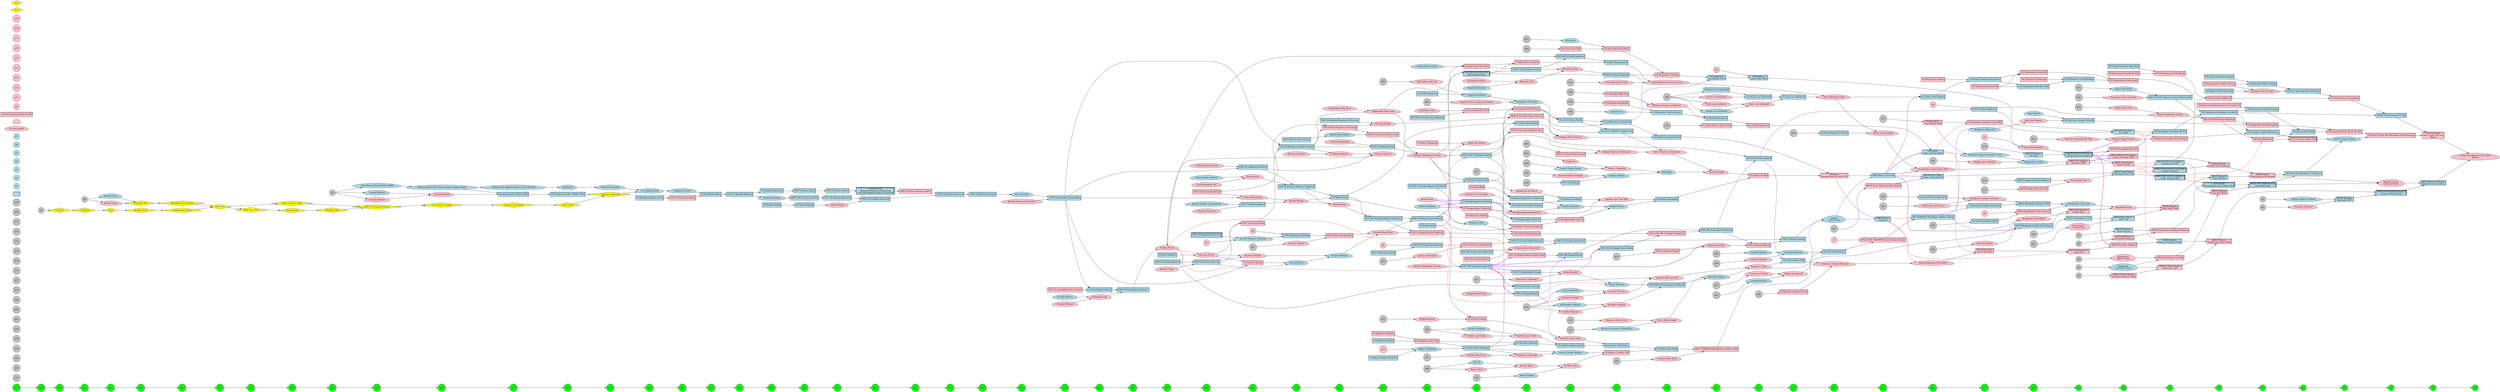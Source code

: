 # http://www.graphviz.org/content/cluster

digraph G {

rankdir=LR;


node [style = filled, fillcolor=green, shape = circle]
 g0; g1; g2; g3; g4; g5; g6; g7; g8; g9;
g10;g11;g12;g13;g14;g15;g16;g17;g18;g19;
g20;g21;g22;g23;g24;g25;g26;g27;g28;g29;
g30;g31;g32;g33;g34;g35;g36;g37;g38;g39;
g40;g41;g42;g43;g44;g45;g46;g47;g48;g49;
g50;g51;g52;g53;g54;g55;g56;g57;g58;g59;
g60;




node [style = filled, fillcolor=grey, shape=circle]

k0;k1;k2;k3;k4;k5;k6;k7;k8;k9
k10;k11;k12;k13;k14;k15;k16;k17;k18;k19
k20;k21;k22;k23;k24;k25;k26;k27;k28;k29
k30;k31;k32;k33;k34;k35;k36;k37;k38;k39
k40;k41;k42;k43;k44;k45;k46;k47;k48;k49
k50;k51;k52;k53;k54;k55;k56;k57;k58;k59
k60;k61;k62;k63;k64;k65;k66;k67;k68;k69
k70;k71;k72;k73;k74;k75;k76;k77;k78;k79



node [style = filled, fillcolor=lightblue, shape=box3d];

doc   [label="CH Sunnydale \nDoc Holiday 1975";];
tig   [label="CH Finlair \nTiger of Stone Ridge"];
sea   [label="ENGCH Stargus \nSea King"];
bravo [label="AMCH Bravo \nStarbuck"];
fame  [label="AMCH Stone Ridge \nFame of Fireside CD"];
scots [label="AMCH ENGCH BIS Florac \nKing of Scots at Stargus", style="filled,bold"];
tnt   [label="AMCH Harrington's T'N'T"];

man   [label="CH Brisline's \nLady's Man 1981"];
fly   [label="AMCH Stone Ridge \nFairewood Flyer CD"];
spec  [label="AMCH Brisline's \nHouse Special"];

lad [label="AMCH Devonshire's \nCeltic Lad"];

intl [label="CH (US) Terrydale's \nInt'l Affair"];
leg [label="AMCH BIS BISS Greenfield's \nCeltic Legend 1999", style="filled,bold"];

jack [label="AMCH CANCH Greenfield's \nCaptain Jack 1997"];
fan [label="AMCH ITCH ENGCH Greenfield \nCaptain Fantastic", style="filled,bold"];
thief [label="AMCH Reydale \nPrince of Thieves 1995"];
pride [label="GCH CH BIS \nDevonshire's Celtic Pride 2003", style="filled,bold"];
war [label="AMCH Rangel's \nCeltic Warrior"];
raf [label="AMCH Tatinejos \nRaphaello 2007"];
luke [label="AMCH, BIS, BISS Stirling \nCool Hand Luke", style="filled,bold"];
prin [label="AMCH GCH Reydaleterrydale \nPrince of Persia 2010", style="filled,bold"];
gats [label="AMCH ReydaleTerrydale \nRangel the Great Gatsby"];

jer [label="Ch Jerilee's Jumping Jericho"];
earl [label="Ch Geoffrey Earl of Stratford"];
hench [label="Ch Barbate Henchman"];
pant [label="ENGCH Jokyl Gallipants"];
sic [label="ENGCH Siccawei Galliard"];
flam [label="ENG AM Ch Bengal Flamboyant"]
bul [label="ENG AM Bengal Buldeo"];

fast [label="INTL ENG Ch Bengal Fastnet"];
mow [label="ENG Ch Bengal Mowgli"];
sah [label="ENG SW Ch Bengal Brulyn Sahib"];
kres [label="ENG Ch Bengal Kresent Brave"];

gun [label="ENG AM Ch Bengal Gunga Din"];
blad [label="ENG AM Ch Bengal Bladud of Harham"];
briar [label="ENG Ch Mayjack Briar"];
cour [label="INTL ENG Ch Clee Courtier"];
mrbig [label="GCHB CH Victorianne Mr. Big"];
pho [label="ENG Ch Riverina Siccawei Phoebus"];

grit [label="AMCH Bravo True Grit"];
tarq [label="ENG Ch Bengal Tarquin"];
lanc [label="ENG Ch Siccawei Lancastrian"];
ram [label="ENG Ch Siccawei Kings Ramsom"];
opt [label="ENG AM CAN Ch Optimist of Mynair"];
tyc [label="ENG Ch Siccawei Tycoon"];
ston [label="Ch Love's Stoney Burke"];
rrog [label="Ch Talyn's River Rogue"];
sabu [label="Ch Bengal Sabu"];


eddy [label="ENG AM Ch Siccawei Eddystone"];
chal [label="Ch Town Girl's Challenge"];
excal [label="Ch Barbate Excaliber"];
gabr [label="Ch Love's Gabriel of Coppercrest"];


styc [label="ENG Ch Searchlight Tycoon"];
dipl [label="ENG Ch Bengal Colliepriest Diplomat"];
bart [label="ENG Ch Barton of Burdale"];
stru [label="ENG Ch Searchlight Trubadore "];
storm [label="ENG Ch Colliepriest Stormer"];
wjam [label="ENG Ch Westhay Jamus"];
reun [label="ENG Ch Riverina Reunion"];
sdef [label="Ch Searchlight Defiance"];
apol [label="ENG Ch Rural Wyrewood Apollo"];
wall [label="ENG Ch Westhay Alliance"];
rdef [label="Ch Rural Defiance"];
bbon [label="INTL Ch Brineland Bonnie Boy" style="filled,bold"];
tweed [label="ENG Ch Riverina Tweedsbairn"];
twee [label="ENG Ch Riverina Tweed"];

smon [label="AM CAN Ch Aireline Star Monarch"];
bfly [label="Ch Bengal Flyer"];
mand [label="ENG Ch Riverina Mandarin of Siccawei"];
fere [label="Ch Bilmar Bengal Fere of Barbate"];
eben [label="Ch Wraggletaggle Ebenezer"];
grem [label="Ch Dandyaire Cinnabar Gremlin"];
check [label="Ch Wraggletaggle Checkmate"];
ruffo [label="INTL Ch Ruff-out"];
lepr [label="Ch Bengal Leprechaun"];
rroad [label="AMCH Coppercrest Red Roadster "];


ksam [label="Ch Kiryat Sampson's Tartan"];
hper [label="CH Evermay's High Performance"];
maxo [label="CH Timberwyck Maximum Overdrive"];
serter [label="CH Serendipity Terrydale HK X-F"];
that [label="BIS CH (AUST) Stanstead That'll Do for Jokyl"];
dddan [label="AMCH Blackjack's Double Down Danny"];
msam [label="AM CHAMPION Blackjack's Mighty Samson"];
ejfl [label="Ch Ernie's Jack Flash"];
bsil [label="AMCH Blackjack's Silencer 1991"];
bma [label="Ch Blackjack's Mighty Adversary"];
mako [label="Ch Finlair Scottshire Mako"];
odev [label="Ch Sunnydale's Osage Devil"];
jsup [label="ENG Ch Jokyl's Superior"];
abern [label="Ch Airewire's Big Ernie "];
sshad [label="Ch Hartill's Sundown Shad"];
lkrisp [label="NZ Ch Loudwell Krisp "];
kung [label="Ch Briardale Kung Fu"];
adonis [label="Ch Turith Adonis 1978"];
chbr [label="Ch Briardale's Charlie Brown "];
gluck [label="Ch Colon von Glückwold"];

thpl [label="Ch Thunder's Playboy"];
svgluck [label="Ch Sherry von Glückwold"];

jsupm [label="Ch Jokyl Supermaster"];
jsple [label="ENG Ch Jokyl Space Leader"];
figaro [label="ENG AM CAN GER DUTC\nJokyl Bengal Figaro" style="filled,bold"];

patr [label="Ch Patrick von Glückwald"];
jsuperman [label="ENG AM Ch Jokyl Superman"];
bskip [label="SO AFR Ch Bengal Skipper of Limebell"];
topnot [label="Ch Hilltop's Rocky Top Notch"];
hplay [label="Ch Hatdale's Playboy"];
ltamer [label="Ch Studio Liontamer"];
atoppa [label="ENG Ch Berrycroft Atoppa"];
waris [label="ENG Ch Waycon Aristocrat"];
staris [label="ENG Ch Stockfield Aristocrat"];
mmand [label="ENG Ch Matador Mandarin"];
ccour [label="INTL ENG Ch Clee Courtier"];

warl [label="INTL ENG CH\nWarland Protector of Shelterock\n1933 WESTMINSTER BEST IN SHOW" style="filled,bold" penwidth=2];
wanch [label="ENG Ch Wrose Anchor"];
wcar [label="ENG Ch Wrose Cargo"];
wwat [label="Ch Warland Waterman"];
wwhat [label="ENG Ch Warland Whatnot"];
wdit [label="ENG Warland Ditto"];
rroya [label="Ch Rhosddu Royalist (1913)"];
sswiv [label="CH Soudan Swiveller 150891 1910"];
elmon [label="Elruge Monarch 144512 1904"];
ibrig [label="Ch Ileene Brigand"];
mespot [label="Ch Mespot Tinker"];
chub [label="CH Tierra De Churubusco Y Chubasco"];
gburn [label="CH Cripple Creek George Burns"];
cbrk [label="CH Gatewood Curcuit Breaker"];
wbcody [label="CH Timberwyck Wild Bill Cody"];
vjprime [label="CH Vict' Anne Jalynaire Primetime"];
jleap [label="CH Joval Leap Of Faith"]
kunite [label="CH Keystone's United We Stand"]
yatas [label="CH Oak Grove Yatasto Of Joval"]
smman [label="CH Finlair Scottshire Main Man"];
httig [label="CH Moraine Hold That Tiger"];
jdalc [label="CH Jalynaire Dallas Cowboy"];
tscow [label="CH Tartan Scottshire Cowboy"];

ttrang [label="Ch Tartan Texas Ranger"];
yyy [label=""]
yyy [label=""]
yyy [label=""]


node [shape=egg]
hit   [label="Blackheath's Direct Hit"];
kid [label="Spindletop \nNew Kid In Town"];
dante [label="Stargus Dante in Treboss"];
comet [label="Bengal\nTurith Comet"];

nob [label="Walnut King Nobbler"];
lea [label="Bengal Leander"];
dict [label="Dovedale Dictator"];
bdan [label="Barbate Dante"];
hobo [label="King Hobo"];
baha [label="Brulyn Baha'dur"];

eyec [label="Mynair Eyecatcher of Wellington"];
sran [label="Siccawei Ransom"];
duff [label="Siouxaire's Chief Duff"];
chor [label="Barbate Chorister"];
staff [label="Sargent Staff Art"];

marq [label="Siccawei Marquis"];
jest [label="Siccawei Jester"];
marb [label="Lineside Marquis of Burdale"];
rpal [label="Rural Paladin of Joreen"];
nobb [label="Raimon Nobbler of Noremarsh"];
smasc [label="Siccawei Mascot"];
idom [label="Indomitable of Mynair"];
cbrand [label="Coppercrest Brandy"];
blitz [label="Hilltop's Blitzkrieg"];
roor [label="Turner's Ringo Oorang"];

jona [label="Waggin-Aire's Jonah"];
drum [label="Terrydale's Admiral Drummer 1984"];
awing [label="Joval on Angel's Wings"];
jluck [label="Jokyl Lucky Strike"];
dblth [label="Emery's Double Thunder"];
btin [label="Bengal Tindale"];
lbat [label="Loudwell Battleship"];
lmay [label="Loudwell Mayboy"];
ldand [label="Loudwell Dandino"];
lute [label="Lionheart Ute"];
hiten [label="Hi-Tension"];
sena [label="Stanbrook Senator"];

turkcav [label="Turkish Rural Cavalier"];
ahall [label="Aireline Hallmark"];
chvg [label="Charles von Glückwald"];
jer4 [label="Jerry IV"];
hshad [label="Hartill's Shadrack"];
saris [label="Solo Aristocrat"];
wroy [label="Wadsworth Royalist"];
requi [label="Requisition"];
mrollo [label="Midland Rollo (Midland Royal x Floral Wreath)"];
mroyal[label="Midland Royal [Colne Master Royal x Madam Briar]"];
coinmst [label="Colne Master Royal 093908 vXXIII"];

cdict [label="Cragsman Dictator"];

crking [label="Ch Cragsman King"];
airguess [label="Airedale Guess"]


cmonarq [label="Clonmel Monarque"];
clonbed [label="Clonmel Bedrock"];
jwiz [label="Jokyl Wizard"];

bjringo [label="BlackJack's Ringo Star"];
yyy [label=""];
yyy [label=""];




node [shape=circle];
b1
b2
b3
b4
b5
b6
b7


node [fillcolor=pink shape=egg];

willow [label="Fernwood's Words of Love 2020\n'Willow'"];

flor [label="Florac Bruichladdich"];
ford [label="Stone Ridge Ford"];
rose [label="Devonshire's \nCountry Rose"];
blaze [label="Spindletop's \nBlaze of Glory"];
sirus [label="Blackheath Sirus"];
tat [label="Tatinejos Galactica"];
steel [label="Rangel's Tierra \nLady L of Steele"];
flin [label="Flintkote River Princess"];
brand [label="Borick's Brandy"];

fir [label="Bengal Chippinghey Fircone"];
thun [label="Bengal Thunder Bird"];
psy [label="Suliston Psyche"];
brim [label="Brulyn Brimful"];
mod [label="Kresent Model Maid"];
loam [label="Chippinghey Deep Loam"];
prel [label="Prelude of Turith"];
afr [label="Siccawei African Violet"];
jess [label="Siccawei Jess's Postscript"];
bee [label="Bengal Honey Bee"];
perf [label="Scat's Perfect Angel"];
qe2 [label="Siccawei Q E Too"];
well [label="Barbate Fare Thee Well"];
shan [label="Tam O'Shanter of Indianaire"];
cfir [label="Bengal Chippinghey Fircone"];
sal [label="Bengal Salena"];
trink [label="Katrinka of Mynair"];
gem [label="Ranmaeu Perfect Gem"];
misch [label="Mischief of Trubadore"];
melo [label="Mendip Melody"];
iol [label="Siccawei Iolanthe "];
tzyg [label="Kresent Tzygone"];
svic [label="Siccawei Victoria"];
rrev [label="Rural Reverie"];
noir [label="Noire of Hawthorne"];
pres [label="Siccawei Preses"];
wgil [label="Wraysdale Gilly"];
bleaf [label="Colliepriest Brown Leaf"];
remme [label="Rural Remember Me"];
souv [label="Westhay Souvenier"];
rvog [label="Riverina Vogue "];
cjack [label="Cummock Jacqueline"];
bros [label="Chippinghey Briar Rose"];

swisd [label="Siccawei Wisdom"];
ssoli [label="Suliston Solitaire"];
excl [label="Riverina Exculsive"];

sfire [label="Siccawei Firelight"];
betc [label="Talyn's You Betcha"];
sros [label="Siccawei Rosalie"];
tsam [label="Turner's Samantha"];
joy [label="Joyeuse of Siccawei"];
janr [label="Siccawei Janryn"];
slady [label="Scatterfoot Lady"];
asyo [label="Barbate As You Like It"];
wrind [label="Wraggletaggle Independence"];
fino [label="Finola of Mynair"];
ppep [label="Pilgrim Princess Pepper of Glenties"];
sund [label="Patsili Sundown Serenade"];
chap [label="Chaparral"];
pprin [label="Pilgrim Princess of Indianaire"];

babe [label="Serendipity's Classy Babe 1983"];
beka [label="Waggin-Aire's Rebekah"];

glorq [label="Tartan Glory of Quint"];
hey [label="Bryn Hafod Hey Penny"];


mprom [label="Moraine Magic Promise"];
gdream [label="Ginger Dreamtime at Jokyl"];
nice [label="Stanstead That'll Do Nicely"];
xmas [label="Ginger Xmas Carol"];

silkt [label="Moraine Fairewood Silk Tiger"];
bwild [label="Blackheath's Wild Thing"];
jackio [label="Santeric Jackie-O"];

wwisp [label="Starmist Wilo' Wisp"];
ggrac [label="Blackjack's Goodness Gracious "];
agrac [label="Chado's Airs and Graces"];
blprom [label="Moraine Britelites N'Promises"];
mpr [label="Ch Moraine Promise Returned"];

agsnap [label="Airewire Ginger Snap"];
fwkat [label="Far West Katy"];
dwind [label="Briardale Duchess of Windsor"];
creme [label="Bryn Haford Creme de la Creme"];

hlucpr [label="Hartill's Lucy's Pride"];
sbab1 [label="Skeeter Babe I"];
sbab0 [label="Skeeter Babe"];

thll [label="Thunder's Lucky Lady"];
deli [label="Delilah of Loudwell"];
lbout [label="Loudwell Boutiful "];
cchil [label="Countess of Chilam"];
fvgluck [label="Fanny von Glückwold"];
pag [label="Pentragon Avant Garde"];
klat [label="Kenlucky Latona"];
klulu [label="Kenlucky Lulu"];
hheir [label="Huntholme Heiress"];
catr [label="Catrin von Gluckwald"];
forcin [label="Dandyaire For Cinnabar "];
aruth [label="Aireline Ruth"];
rvg [label="Rivie von Glückwald"];
bkat [label="Bengal Katerina"];
brlou [label="Hartill's Breezy Lou"];
hlulo [label="Hartill's Lucy Louise "];

apley [label="Taffy Apple of My Eye"];
pict [label="Wyrewood Siccawei Pictorial "];
airjen [label="Airedale Jenny"]

clonres [label="Clonmel Reseda"];
clonphi [label="Clonmel Philimes"];
glwen [label="Gleeful Wendy"];

ovita [label="Oak Grove Vitamin"];
hotig [label="Jalynaire Hold On Tiger"]
xxx [label=""];
xxx [label=""];
xxx [label=""];




node [shape=box3d]

lov [label="CH Briardale's \nLov Elegant Lady"];
eve [label="CH Darbywood's \nEve of the Tiger"];
dip [label="AMCH Serendipity's \nHosanna 1989*"];
dare [label="AMCH Blackheath's \nDouble Dare"];
ador [label="CH Terrydale's Adorable Lady 1984"];
ang  [label="ANCH Darbywood's \nAngel Fire"];
des [label="AMCH Serendipity \nHeart's Desire"];

sab [label="AMCH Windward \nDevonshire Sabrosa"];

bliss [label="AMCH Star Bliss Minerva"];
kris [label="AMCH CANCH Tartan \nScottshire Kristina 1994"];
wind [label="AMCH Devonshire Windward Solitude"];
cross [label="AMCH Spindletop Crossfire"];
wild [label="AMCH Rangel's \nWild Thing 1999"];
fuego [label="AMCH MEXCH Serendipity \nTierra De Fuego 1994"];
star [label="AMCH CANCH Penaire \nDallas Star 1997"];
glor [label="AMCH Stirling \nFire And Glory"];
sw [label="AMCH Penaire \nReydale Star Wars 2001"];
bon [label="AMCH Tierra \nMaria Bonita De Rangel"];
danz [label="AMCH Danzon \nDedi Cado A Isadora"];


rayna [label="CH Fernwood's\nHere Comes The Sun\n'Rayna'"];
cact [label="Ch Kaktus de AAA"];
bell [label="CH Bravo\nBonanza Belle de AAA 1979"];
imp [label="ENG Ch Siccawei Impudent Miss"];
spr [label="INTL ENG AM Ch Bengal Springtime"];

pam [label="ENG Ch Siccawei Princess Pam"];
maid [label="ENG Ch Bengal Suliston Merrie Maid"];
beg [label="ENG AM Ch Bengal Begum"];
dia [label="ENG Ch Riverina Diana of Siccawei"];
bal [label="ENG Ch Bengal Kresent Ballerina"];
bew [label="ENG Ch Riverina Bewitched"];

bsk [label="CH Arily's Nuttin' But Blue Skies Over Fernwood"];

chel [label="AMCH Stone Ridge Fireside Chelsie"];
bisc [label="ENG Ch Bengal Biscuit"];
redf [label="Ch Coppercrest Red Flare"];
gyps [label="MEX Ch Siccawei Gypsy Flintcote"];
humd [label="ENG Ch Siccawei Humdinger"];
arte [label="ENG Ch Siccawei Artemis"];
sflay [label="ENG Ch Suliston Flayre"];
tita [label="Ch Scatterfoot Tim Tam"];
wgyp [label="Ch Wraggletaggle Gypsy-o"];
sinc [label="ENG Ch Kresent Sincerity"];
zari [label="Ch Siccawei Zarina"];
pgwen [label="ENG Ch Searchlight Pride of Gwen"];
htgirl [label="Ch Hatdale's Town Girl"];
wsab [label="Ch Dellaire's Wirecrest Sabella"];
cind [label="Ch Wraggletaggle Cinderella"];
lcher [label="ENG Ch Trick of Little Cherry"];
tupp [label="Ch Talyn's Tuppence"];


fgno [label="AMCH Friday Girl's Nite Out"];
bbel [label="Ch Bravo Bonanza Belle de AAA"];
fbod [label="Ch Finlair Bodacious"];
hkex [label="CH Moraine Terydale HK Exchange"];
jflash [label="BIS CH ENG/US Jokyl Flashback"];
cosie [label="CH Victorianne Cosmopolitan"];
cent [label="CH Timberwyck Centerstage"];
rejo [label="CH (US) Serendipity Rejoices"];

bisa [label="INTL CHAMPION Blackheath's Isadora 1982"];
kkrun [label="ENG & AM. CHAMPION Jenirox Katie Krunch "];
bcon [label="AMCH Blackheath's The Contessa "];
shol [label="Ch Sunnydale's Holiday"];
ppip [label="Ch River-Aire Proud Piper"];
bcgirl [label="Ch Brown's Country Girl"];

kitrek [label="Ch Finlair Kitty of Rek en Nad"];
putprom [label="Ch Moraine Putwyn Promise"];
erow [label="Ch Erowah Lorelei"];
bmsea [label="Ch Briardale Misty Sea"];
bbberth [label="Ch Briardale Big Bertha"];
rlark [label="River-Aire Lark CDX"];
jtop [label="Ch Jokyl Top of The Form"];
jqos [label="Ch Jokyl Queen of Space"];
bibi [label="Ch Bengal Bibi"];

blulu [label="Ch Birchrun Lulubelle"];
hkath [label="Ch Hatdale's Kathleen"];
sideal [label="ENG Ch Siccawei Ideal"];
swdam [label="ENG Ch Sweet Damsel's Legacy"];
wstrategy [label="ENG Ch Warland Strategy"];
pointme [label="CH Arily-Joval Point Me At The Sky"]
jezeb [label="CH Timberwyck Jezebel CD"]
afire [label="CH Joval Angel Fire"];

cfold [label="CH Timberwyck Centerfold"];
gglor [label="CH Gatewood Glorybound"];
vsilk [label="CH Victorianne Silkwood"];
vwood [label="CH Victorianne Into The Woods"];
fdr [label="CH Joval Flash De Rockingdale"];
kbq [label="CH Keystone Brisline Quest For Camelot CD"]
akiss [label="GCH CH Joval Angel's Kiss" style="filled,bold"];
pwh [label="CH Victorianne Proudly We Hail"];
pupd [label="CH Huntwood's A Puppy For Dee"];

wsabella [label="Ch Westmoor's Sabella"];
xxx [label=""];
xxx [label=""];
xxx [label=""];
xxx [label=""];
xxx [label=""];




node [shape=circle];
p1;p2;p3;p4;p5;p6;p7;p8;p9
p10;p11;p12;p13;p14;p15;p16;p17;p18;p19

{jleap,fdr}->pointme->bsk
{kunite,afire}->jleap
{yatas,jflash}->fdr
{jwiz,ovita}->yatas
{maxo,kbq}->kunite

k3->dante
k4->tat
k5->kid
k6->blaze
k7->spec
k8->sab
k9->kris
k10->sea
p3->flor
p4->pant


{gats, rayna}->willow
{mrbig, bsk}->rayna


{prin,steel}->gats

{raf,sw}->prin
{luke,bon}->{steel,chub}

{dante,tat}->raf
{thief,star}->sw
{pride,glor}->luke
{war,danz}->bon

intl->thief [color=red]
bliss->thief

kid->star [color=blue]
kris->star
leg->pride [color=red]
wind->pride

{jack,cross}->glor
leg->war [color=red]
wild->war

{fan,fuego}->danz


{man,ador}->intl
{ang}->bliss
{scots}->bliss [color=purple penwidth=2]


{fly,des}->{leg,jack,fan} [color=red]

{spec,sab}->wind
blaze->cross
kid->cross [color=blue]
{lad,sirus}->wild
{dip}->fuego [color=blue]
{scots}->fuego [color=purple penwidth=2]

{doc,p2}->man
tig->ador [color=red]
lov->ador [color=blue]

{sea,flor}->scots
bravo->ang [color=red]
eve->ang
{fame,ford}->{fly}
{dip}->des [color=blue]
scots->des [color=purple penwidth=2]
{tnt,rose}->lad
{hit,dare}->sirus
{comet,bell}->bravo [color=blue]
{jer,cact}->bell
earl->jer [color=blue]
flin->jer

{hench,brand}->cact
{pant}->flor

{sic}->pant  [color=blue]
flam->sic [color=blue]
imp->sic

{bul,spr}->flam
{fast,pam}->imp
maid->bul
mow->bul [color=blue]
{sah,beg}->spr
kres->{fast,gun,baha} [color=red]
fir->fast

{nob,dia}->pam
gun->{mow,maid,sah,styc,bee} [color=purple penwidth=2]
thun->mow
psy->{maid,pres,styc} [color=red]

brim->sah [color=blue]

{lea,bal}->beg
{blad,mod}->bal
{blad,mod}->kres
{briar,loam}->fir
{cour}->nob
{pho,bew}->dia
grit->fame [color=purple penwidth=2]
chel->fame


k11->chel
{comet,bell}->grit [color=blue]
tarq->comet
prel->comet [color=blue]
{lanc,bisc}->tarq
{dict,afr}->prel
{ram,jess}->lanc
flam->bisc [color=blue]
bee->bisc

{opt,perf}->dict
{tyc,qe2}->afr
{ston,redf}->earl
{rrog,gyps}->flin
{bdan,well}->hench
{hobo,shan}->brand
{cfir}->gun
{sabu,sal}->blad
{baha,trink}->opt
{eyec,gem}->perf
k12->gem
k13->eyec
brim->baha [color=blue]

{marq,sinc}->mod
{styc,misch}->brim
k14->misch
{dipl,melo}->sabu
{dipl,melo}->sal
{jest,iol}->marq
{bart,tzyg}->sinc
{stru,svic}->psy
{storm,rrev}->dipl
{wjam,noir}->melo
reun->{jest,iol} [color=blue]
zari->jest
pres->{iol,zari} [color=blue]
{marb,p8}->bart
{sdef,wgil}->stru
{apol,bleaf}->storm
{rpal,remme}->rrev
{nobb,souv}->wjam
{apol,bew}->noir
{wall,rvog}->reun
apol->zari

rdef->pres
{bbon,p5}->marb
k15->tzyg
{pho,cjack}->briar
{pho,bros}->loam
{apol,pgwen}->sdef
{smasc,swisd}->wgil
{storm,ssoli}->svic
{pho,excl}->ssoli
{rroad,fgno}->ford
{k16}->rroad
{k17}->fgno
{jona,babe}->dip
{drum,beka}->jona
grit->babe [color=purple penwidth=2]
glorq->babe

{ksam,hey}->glorq
tig->drum [color=red]
lov->drum [color=blue]
k18->beka
grit->tig [color=purple penwidth=2]
fbod->tig

{chub,akiss}->awing
{awing}->bsk
{hper,afire}->akiss
{maxo,hkex}->hper
leg->afire [color=red]
jflash->afire

{maxo,cosie}->mrbig
{vjprime,vsilk}->cosie
{jdalc,hotig}->vjprime
{httig,pupd}->hotig
{tscow,pupd}->jdalc

{jack,vwood}->vsilk
{serter,cent}->maxo
intl->serter [color=red]
rejo->serter
{smman,pwh}->vwood

{cbrk,cfold}->cent
{gburn,jezeb}->{cfold,wbcody}
{ttrang,wsabella}->gburn
{grit,hey}->ttrang
{wbcody,gglor}->cbrk
intl->hkex [color=red]
mprom->hkex

{that,gdream}->jflash
{jluck,nice}->that
k21->jluck
k22->nice
{pant,xmas}->gdream
k23->xmas
scots->mprom [color=purple penwidth=2]
silkt->mprom
k24->silkt
{scots,dip}->rejo
{dddan, bwild}->dare

grit->dddan [color=purple penwidth=2]
jackio->dddan

k26->jackio
msam->bwild [color=blue]
msam->bjringo [color=blue]
bjringo->ovita
bisa->bwild

bravo->msam [color=red]
kkrun->msam


{ejfl,wwisp}->bisa
{bsil,bcon}->hit
{bma,ggrac}->bsil
{mako,p6}->bcon
{msam,agrac}->bma [color=blue]
odev->ggrac
agrac->ggrac [color=blue]

tig->eve [color=red]
blprom->eve

bravo->blprom  [color=red]
mpr->blprom

earl->doc [color=blue]
shol->doc

k27->rose
k28->tnt
jsup->shol [color=blue]
ppip->shol

k29->mako
{abern,bcgirl}->ejfl
k30->wwisp
k31->agrac
k32->odev
k33->lov
{sshad,agsnap}->abern
{dblth,fwkat}->bcgirl
{lkrisp,p7}->kkrun
{kung,kitrek}->fbod
{adonis,putprom}->mpr
{sic,prel}->adonis [color=blue]
k34->putprom
{chbr,dwind}->kung
k35->kitrek
{gluck,creme}->hey
k36->ksam
mow->agsnap [color=blue]
erow->agsnap
{bfly,bkat}->erow
k62->bkat

{thpl,hlucpr}->sshad
{chal,htgirl}->thpl
k63->{hshad,hlulo}->hlucpr

{btin,sbab1}->fwkat
{jer4,sbab0}->sbab1

k37->btin
{chal,thll}->dblth
{blitz,htgirl}->chal
{topnot,p10}->blitz
{hplay,hkath}->htgirl
{lbat,deli}->lkrisp
{lmay,lbout}->lbat
k39->lmay
k40->lbout
{ldand,cchil}->deli
k41->ldand
k42->cchil
{svgluck,fvgluck}->gluck
{jsupm,pag}->creme
k43->pag
jsup->dwind [color=blue]
bmsea->dwind

k44->bmsea
{lute,bbberth}->chbr
k45->lute
k46->bbberth
{hiten,rlark}->ppip

k47->hiten
k48->rlark

{figaro,klat}->jsup
{kres,fir}->figaro
{jsple,klulu}->klat
{sena,hheir}->klulu
{figaro,jtop}->jsple
{patr,catr}->svgluck
k49->{patr,catr}
{jsuperman,jqos}->jsupm
{jsple,psy}->jsuperman
{figaro,jtop}->jqos
{turkcav,loam}->jtop
{eddy,arte}->jess
{fast,humd}->ram
{tweed,joy}->humd
{twee,p9}->tweed
k50->joy
sflay->bee
k51->sflay
{staff,tsam}->hobo
{ruffo,sund}->staff
k52->ruffo
k53->sund
{roor,chap}->tsam
k54->roor
k55->chap
{gabr,pprin}->shan
{ston,redf}->gabr
{lepr,lcher}->pprin
k56->lcher
{bskip,fir}->lepr
{chor,wgyp}->bdan
{eben,wsab}->wgyp
{check,cind}->{eben,wrind}
{fere,wrind}->chor
{lepr,bibi}->fere
{sabu,blulu}->wsab
{excal,wrind}->well
{grem,asyo}->excal
{check,forcin}->grem
k57->asyo
{ahall,aruth}->{check,cind} [color=purple, penwidth=2]
{sabu,betc}->rrog
{bfly,tupp}->betc
{fast,sros}->gyps
{mand,dia}->sros
{duff,redf}->ston
{cbrand,ppep}->duff
{ltamer,apley}->cbrand
k65->apley
k64->ppep
{chal,tita}->redf
{smon,slady}->tita
{sran,sfire}->qe2
k58->{sran,sfire}
k58->{idom,fino}->trink
k49->{chvg,rvg}->fvgluck
{gun,psy}->tyc
{bskip,fir}->lea
k60->{jer4,sbab0}
{chal,brlou}->thll
k61->brlou
{apol,sideal}->pho
{reun,pres}->sideal
{saris,pict}->apol
{atoppa}->saris
wwhat->cmonarq->ccour->mmand->staris->waris->atoppa
swdam->waris
{warl}->swdam

k1->coinmst->mroyal->mrollo->requi->wroy->crking->cdict->wdit->wwhat->wwat->wcar->wanch->warl
rroya->wstrategy->wdit

node [fillcolor=yellow shape=diamond];

nbtest [label="Newbold Test"]
wrosa [label="Wharfedale Roseamond"]
brtest [label="Briar Test"]
mastbr [label="ENG Ch Master Briar"]
crmvl [label="ENG Ch Crompton Marvel"]
croor [label="Ch Crompton Oorang"]
lemain [label="Leighton Mainspring"]
gayflo [label="Gay Flossie"]
craghi [label="Cragsman High Lady"]

wjud [label="Woodland Judy"]
rsalt [label="Ch Rock Salt"]
rferr [label="Rock Ferry Test"]
chbriar [label="Cholmondeley Briar"]
airjer [label="Airedale Jerry"]
bess [label="Bess"]
brush [label="Ch Brush"]
bruce [label="Ch Bruce"]
ddd [label="xxx"]





k0->{airguess,airjen}->nbtest->wrosa->brtest->mastbr->crmvl->croor->lemain->gayflo->craghi->crking
k1->{clonbed,clonphi}->clonres->elmon->sswiv->craghi
mroyal->elmon
k2->bruce->brush->Bess->airjer->chbriar->brtest->rferr->rsalt->wjud->crmvl
mespot->ibrig->glwen->staris
g60->g59->g58->g57->g56->g55->g54->g53->g52->g51->g50
g50->g49->g48->g47->g46->g45->g44->g43->g42->g41->g40
g40->g39->g38->g37->g36->g35->g34->g33->g32->g31->g30
g30->g29->g28->g27->g26->g25->g24->g23->g22->g21->g20
g20->g19->g18->g17->g16->g15->g14->g13->g12->g11->g10
g10->g9->g8->g7->g6->g5->g4->g3->g2->g1->g0

{rank = same; g0, willow}
{rank = same; g1, gats, rayna}
{rank = same; g2, prin, bsk,steel,mrbig}
{rank = same; g3, cosie,awing,raf}
{rank = same; g4, akiss, chub}
{rank = same; g5,hper,bon,luke,afire}
{rank = same; g6, maxo,jflash}
{rank = same; g7, gdream,that}
{rank = same; g8, fuego}
{rank = same; g9, ang, ford, dare}
{rank = same; g10,  bwild,dddan}
{rank = same; g11, pant }
{rank = same; g17, bee }

/* fill in missing g15 and up entries


*/
}
